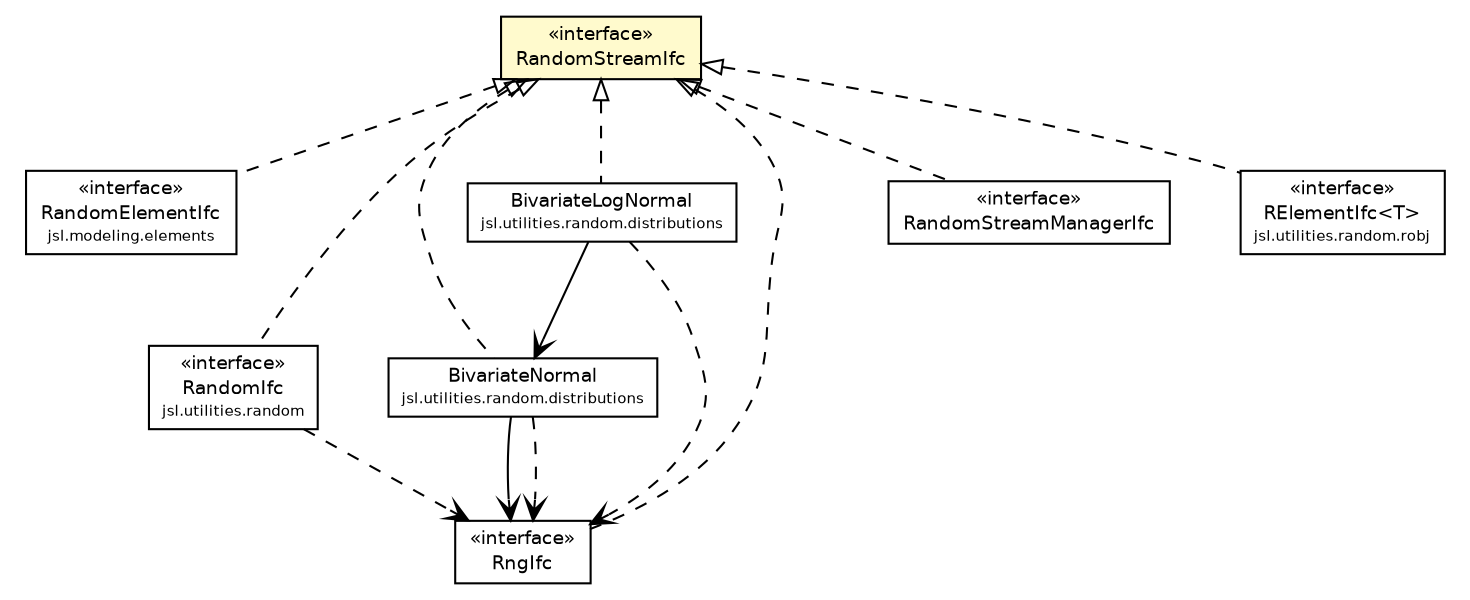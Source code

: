 #!/usr/local/bin/dot
#
# Class diagram 
# Generated by UMLGraph version 5.4 (http://www.umlgraph.org/)
#

digraph G {
	edge [fontname="Helvetica",fontsize=10,labelfontname="Helvetica",labelfontsize=10];
	node [fontname="Helvetica",fontsize=10,shape=plaintext];
	nodesep=0.25;
	ranksep=0.5;
	// jsl.modeling.elements.RandomElementIfc
	c166237 [label=<<table title="jsl.modeling.elements.RandomElementIfc" border="0" cellborder="1" cellspacing="0" cellpadding="2" port="p" href="../../../modeling/elements/RandomElementIfc.html">
		<tr><td><table border="0" cellspacing="0" cellpadding="1">
<tr><td align="center" balign="center"> &#171;interface&#187; </td></tr>
<tr><td align="center" balign="center"> RandomElementIfc </td></tr>
<tr><td align="center" balign="center"><font point-size="7.0"> jsl.modeling.elements </font></td></tr>
		</table></td></tr>
		</table>>, URL="../../../modeling/elements/RandomElementIfc.html", fontname="Helvetica", fontcolor="black", fontsize=9.0];
	// jsl.utilities.random.RandomIfc
	c166539 [label=<<table title="jsl.utilities.random.RandomIfc" border="0" cellborder="1" cellspacing="0" cellpadding="2" port="p" href="../RandomIfc.html">
		<tr><td><table border="0" cellspacing="0" cellpadding="1">
<tr><td align="center" balign="center"> &#171;interface&#187; </td></tr>
<tr><td align="center" balign="center"> RandomIfc </td></tr>
<tr><td align="center" balign="center"><font point-size="7.0"> jsl.utilities.random </font></td></tr>
		</table></td></tr>
		</table>>, URL="../RandomIfc.html", fontname="Helvetica", fontcolor="black", fontsize=9.0];
	// jsl.utilities.random.distributions.BivariateNormal
	c166596 [label=<<table title="jsl.utilities.random.distributions.BivariateNormal" border="0" cellborder="1" cellspacing="0" cellpadding="2" port="p" href="../distributions/BivariateNormal.html">
		<tr><td><table border="0" cellspacing="0" cellpadding="1">
<tr><td align="center" balign="center"> BivariateNormal </td></tr>
<tr><td align="center" balign="center"><font point-size="7.0"> jsl.utilities.random.distributions </font></td></tr>
		</table></td></tr>
		</table>>, URL="../distributions/BivariateNormal.html", fontname="Helvetica", fontcolor="black", fontsize=9.0];
	// jsl.utilities.random.distributions.BivariateLogNormal
	c166597 [label=<<table title="jsl.utilities.random.distributions.BivariateLogNormal" border="0" cellborder="1" cellspacing="0" cellpadding="2" port="p" href="../distributions/BivariateLogNormal.html">
		<tr><td><table border="0" cellspacing="0" cellpadding="1">
<tr><td align="center" balign="center"> BivariateLogNormal </td></tr>
<tr><td align="center" balign="center"><font point-size="7.0"> jsl.utilities.random.distributions </font></td></tr>
		</table></td></tr>
		</table>>, URL="../distributions/BivariateLogNormal.html", fontname="Helvetica", fontcolor="black", fontsize=9.0];
	// jsl.utilities.random.rng.RngIfc
	c166606 [label=<<table title="jsl.utilities.random.rng.RngIfc" border="0" cellborder="1" cellspacing="0" cellpadding="2" port="p" href="./RngIfc.html">
		<tr><td><table border="0" cellspacing="0" cellpadding="1">
<tr><td align="center" balign="center"> &#171;interface&#187; </td></tr>
<tr><td align="center" balign="center"> RngIfc </td></tr>
		</table></td></tr>
		</table>>, URL="./RngIfc.html", fontname="Helvetica", fontcolor="black", fontsize=9.0];
	// jsl.utilities.random.rng.RandomStreamManagerIfc
	c166608 [label=<<table title="jsl.utilities.random.rng.RandomStreamManagerIfc" border="0" cellborder="1" cellspacing="0" cellpadding="2" port="p" href="./RandomStreamManagerIfc.html">
		<tr><td><table border="0" cellspacing="0" cellpadding="1">
<tr><td align="center" balign="center"> &#171;interface&#187; </td></tr>
<tr><td align="center" balign="center"> RandomStreamManagerIfc </td></tr>
		</table></td></tr>
		</table>>, URL="./RandomStreamManagerIfc.html", fontname="Helvetica", fontcolor="black", fontsize=9.0];
	// jsl.utilities.random.rng.RandomStreamIfc
	c166609 [label=<<table title="jsl.utilities.random.rng.RandomStreamIfc" border="0" cellborder="1" cellspacing="0" cellpadding="2" port="p" bgcolor="lemonChiffon" href="./RandomStreamIfc.html">
		<tr><td><table border="0" cellspacing="0" cellpadding="1">
<tr><td align="center" balign="center"> &#171;interface&#187; </td></tr>
<tr><td align="center" balign="center"> RandomStreamIfc </td></tr>
		</table></td></tr>
		</table>>, URL="./RandomStreamIfc.html", fontname="Helvetica", fontcolor="black", fontsize=9.0];
	// jsl.utilities.random.robj.RElementIfc<T>
	c166617 [label=<<table title="jsl.utilities.random.robj.RElementIfc" border="0" cellborder="1" cellspacing="0" cellpadding="2" port="p" href="../robj/RElementIfc.html">
		<tr><td><table border="0" cellspacing="0" cellpadding="1">
<tr><td align="center" balign="center"> &#171;interface&#187; </td></tr>
<tr><td align="center" balign="center"> RElementIfc&lt;T&gt; </td></tr>
<tr><td align="center" balign="center"><font point-size="7.0"> jsl.utilities.random.robj </font></td></tr>
		</table></td></tr>
		</table>>, URL="../robj/RElementIfc.html", fontname="Helvetica", fontcolor="black", fontsize=9.0];
	//jsl.modeling.elements.RandomElementIfc implements jsl.utilities.random.rng.RandomStreamIfc
	c166609:p -> c166237:p [dir=back,arrowtail=empty,style=dashed];
	//jsl.utilities.random.RandomIfc implements jsl.utilities.random.rng.RandomStreamIfc
	c166609:p -> c166539:p [dir=back,arrowtail=empty,style=dashed];
	//jsl.utilities.random.distributions.BivariateNormal implements jsl.utilities.random.rng.RandomStreamIfc
	c166609:p -> c166596:p [dir=back,arrowtail=empty,style=dashed];
	//jsl.utilities.random.distributions.BivariateLogNormal implements jsl.utilities.random.rng.RandomStreamIfc
	c166609:p -> c166597:p [dir=back,arrowtail=empty,style=dashed];
	//jsl.utilities.random.rng.RngIfc implements jsl.utilities.random.rng.RandomStreamIfc
	c166609:p -> c166606:p [dir=back,arrowtail=empty,style=dashed];
	//jsl.utilities.random.rng.RandomStreamManagerIfc implements jsl.utilities.random.rng.RandomStreamIfc
	c166609:p -> c166608:p [dir=back,arrowtail=empty,style=dashed];
	//jsl.utilities.random.robj.RElementIfc<T> implements jsl.utilities.random.rng.RandomStreamIfc
	c166609:p -> c166617:p [dir=back,arrowtail=empty,style=dashed];
	// jsl.utilities.random.distributions.BivariateNormal NAVASSOC jsl.utilities.random.rng.RngIfc
	c166596:p -> c166606:p [taillabel="", label="", headlabel="", fontname="Helvetica", fontcolor="black", fontsize=10.0, color="black", arrowhead=open];
	// jsl.utilities.random.distributions.BivariateLogNormal NAVASSOC jsl.utilities.random.distributions.BivariateNormal
	c166597:p -> c166596:p [taillabel="", label="", headlabel="", fontname="Helvetica", fontcolor="black", fontsize=10.0, color="black", arrowhead=open];
	// jsl.utilities.random.RandomIfc DEPEND jsl.utilities.random.rng.RngIfc
	c166539:p -> c166606:p [taillabel="", label="", headlabel="", fontname="Helvetica", fontcolor="black", fontsize=10.0, color="black", arrowhead=open, style=dashed];
	// jsl.utilities.random.distributions.BivariateNormal DEPEND jsl.utilities.random.rng.RngIfc
	c166596:p -> c166606:p [taillabel="", label="", headlabel="", fontname="Helvetica", fontcolor="black", fontsize=10.0, color="black", arrowhead=open, style=dashed];
	// jsl.utilities.random.distributions.BivariateLogNormal DEPEND jsl.utilities.random.rng.RngIfc
	c166597:p -> c166606:p [taillabel="", label="", headlabel="", fontname="Helvetica", fontcolor="black", fontsize=10.0, color="black", arrowhead=open, style=dashed];
}

